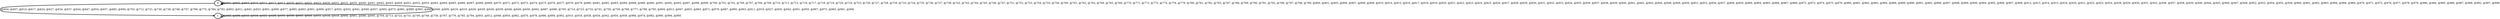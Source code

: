 digraph G {
        node [style=rounded, penwidth=3, fontsize=20, shape=oval];
        "0" -> "0" [label="@601, @602, @603, @610, @611, @612, @613, @620, @621, @622, @623, @630, @631, @632, @633, @640, @641, @642, @643, @650, @651, @652, @653, @663, @664, @665, @666, @667, @668, @669, @670, @671, @672, @673, @674, @675, @676, @677, @678, @679, @680, @681, @682, @683, @684, @688, @689, @690, @691, @692, @693, @697, @698, @699, @700, @701, @702, @706, @707, @708, @709, @710, @711, @715, @716, @717, @718, @719, @720, @724, @725, @726, @727, @728, @729, @733, @734, @735, @736, @737, @738, @742, @743, @744, @745, @746, @747, @751, @752, @753, @754, @755, @756, @760, @761, @762, @763, @764, @765, @769, @770, @771, @772, @773, @774, @778, @779, @780, @781, @782, @783, @787, @788, @789, @790, @791, @792, @796, @797, @798, @799, @800, @801, @805, @806, @807, @808, @809, @810, @814, @815, @816, @817, @818, @819, @820, @821, @822, @823, @824, @825, @826, @827, @828, @829, @830, @831, @832, @833, @834, @835, @836, @837, @838, @839, @840, @841, @842, @843, @844, @848, @849, @850, @851, @852, @856, @857, @858, @859, @860, @864, @865, @866, @867, @868, @872, @873, @874, @875, @876, @880, @881, @882, @883, @884, @888, @889, @890, @891, @892, @896, @897, @898, @899, @900, @904, @905, @906, @907, @908, @912, @913, @914, @915, @916, @920, @921, @922, @923, @924, @928, @929, @930, @931, @932, @936, @937, @938, @939, @940, @944, @945, @946, @947, @948, @952, @953, @954, @955, @956, @960, @961, @962, @963, @964, @968, @969, @970, @971, @972, @976, @977, @978, @979, @980, @984, @985, @986, @987, @988, @992, @997, @998", color=black,arrowsize=1,style=bold,penwidth=3,fontsize=20];
"0" -> "1" [label="@604, @607, @614, @617, @624, @627, @634, @637, @644, @647, @654, @657, @685, @694, @703, @712, @721, @730, @739, @748, @757, @766, @775, @784, @793, @802, @811, @845, @853, @861, @869, @877, @885, @893, @901, @909, @917, @925, @933, @941, @949, @957, @965, @973, @981, @989, @993, @999", color=black,arrowsize=1,style=bold,penwidth=3,fontsize=20];
"1" -> "1" [label="@605, @608, @615, @618, @625, @628, @635, @638, @645, @648, @655, @658, @659, @660, @661, @686, @695, @704, @713, @722, @731, @740, @749, @758, @767, @776, @785, @794, @803, @812, @846, @854, @862, @870, @878, @886, @894, @902, @910, @918, @926, @934, @942, @950, @958, @966, @974, @982, @990, @994, @995", color=black,arrowsize=1,style=bold,penwidth=3,fontsize=20];
"1" -> "0" [label="@606, @609, @616, @619, @626, @629, @636, @639, @646, @649, @656, @662, @687, @696, @705, @714, @723, @732, @741, @750, @759, @768, @777, @786, @795, @804, @813, @847, @855, @863, @871, @879, @887, @895, @903, @911, @919, @927, @935, @943, @951, @959, @967, @975, @983, @991, @996", color=black,arrowsize=1,style=bold,penwidth=3,fontsize=20];
}
